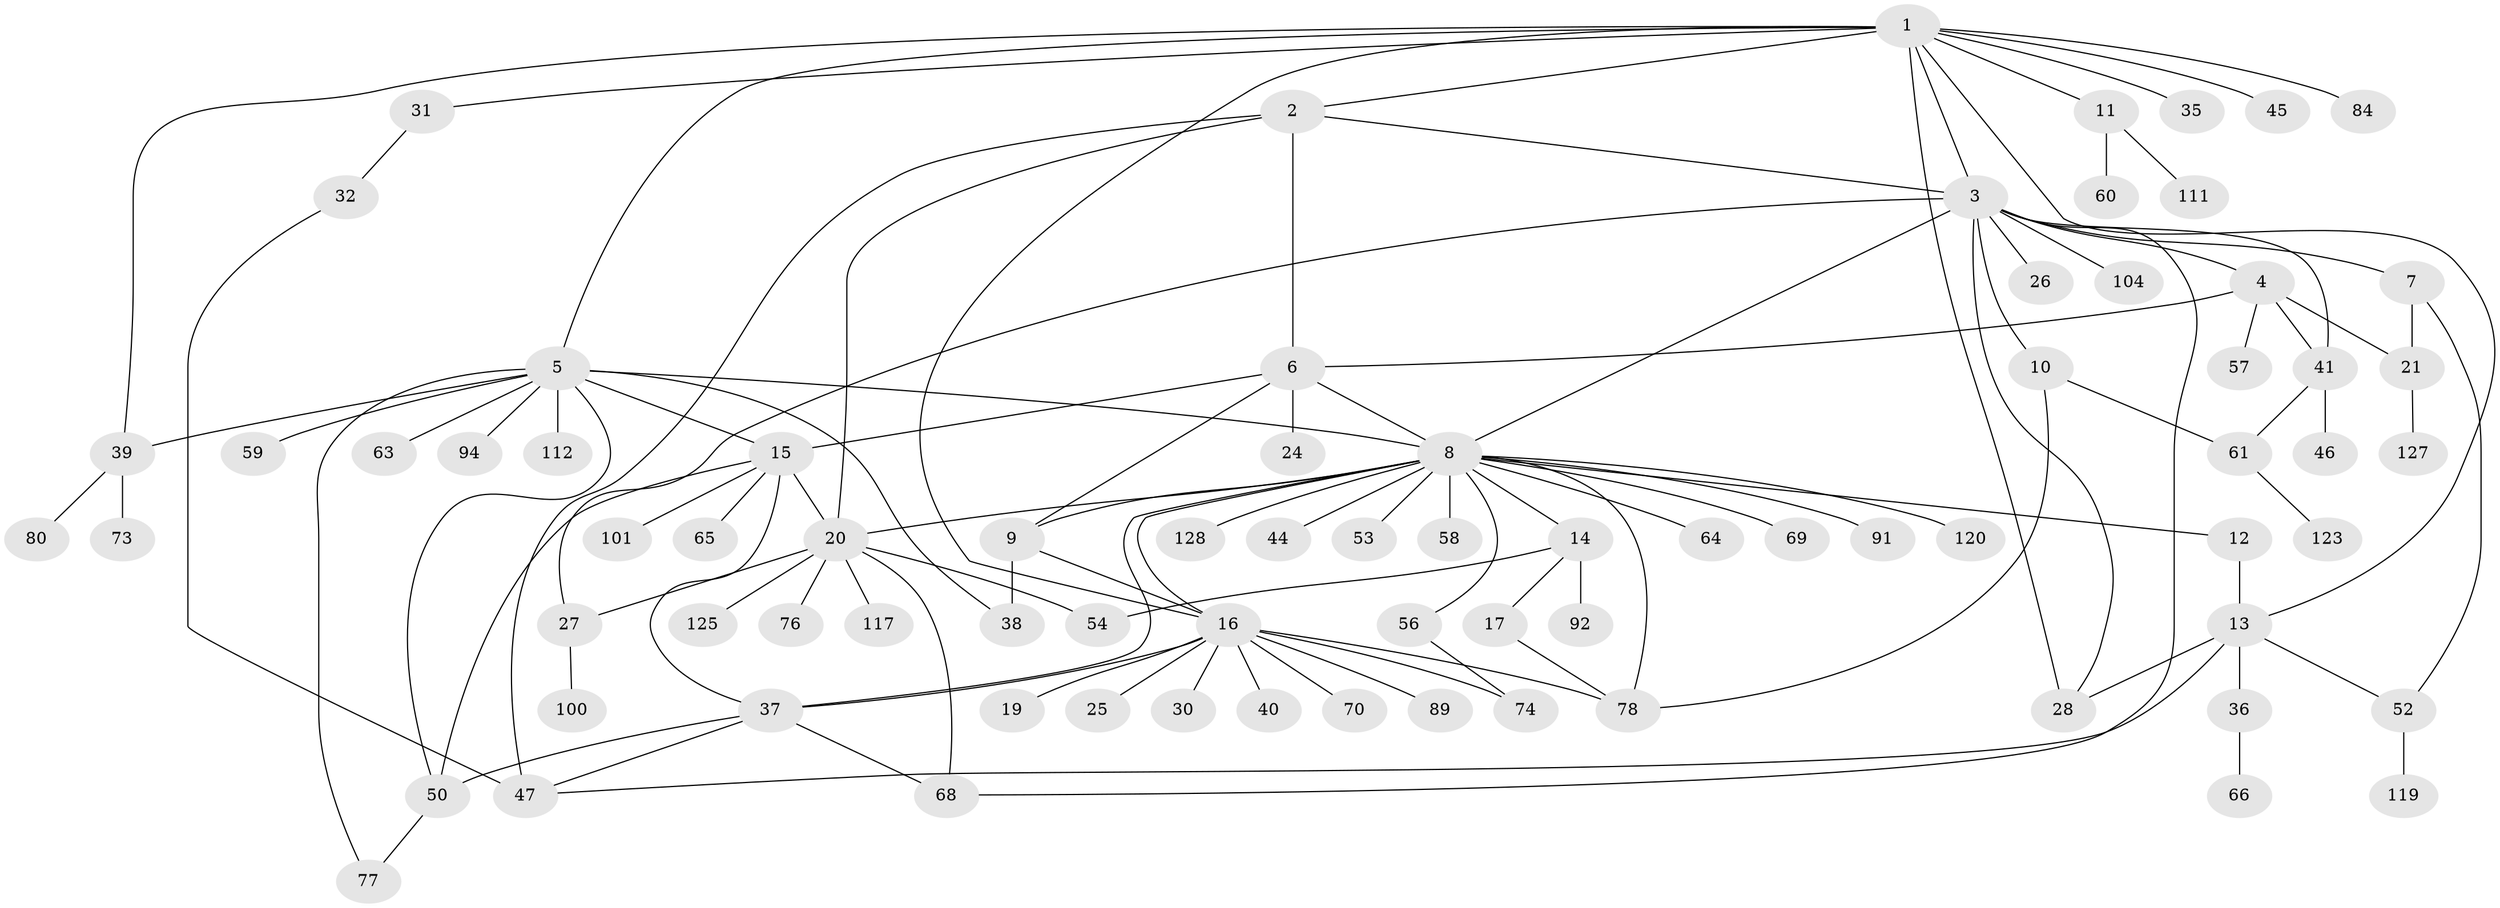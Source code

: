 // original degree distribution, {10: 0.015037593984962405, 5: 0.022556390977443608, 12: 0.015037593984962405, 11: 0.007518796992481203, 8: 0.007518796992481203, 3: 0.15789473684210525, 19: 0.007518796992481203, 6: 0.015037593984962405, 4: 0.07518796992481203, 2: 0.15037593984962405, 7: 0.015037593984962405, 1: 0.5112781954887218}
// Generated by graph-tools (version 1.1) at 2025/18/03/04/25 18:18:13]
// undirected, 79 vertices, 113 edges
graph export_dot {
graph [start="1"]
  node [color=gray90,style=filled];
  1 [super="+75"];
  2 [super="+23"];
  3;
  4;
  5;
  6 [super="+122+130"];
  7 [super="+81"];
  8 [super="+18"];
  9 [super="+93+131+114+86+72"];
  10 [super="+115"];
  11;
  12;
  13 [super="+49+34+88+96+126+113+110+102"];
  14;
  15;
  16 [super="+48+33"];
  17;
  19 [super="+67"];
  20 [super="+55+22"];
  21;
  24;
  25;
  26;
  27;
  28 [super="+29"];
  30;
  31;
  32 [super="+79"];
  35;
  36 [super="+51"];
  37 [super="+42"];
  38;
  39;
  40;
  41 [super="+103+129+90"];
  44;
  45;
  46;
  47;
  50 [super="+98"];
  52;
  53;
  54;
  56 [super="+95"];
  57;
  58 [super="+106"];
  59;
  60;
  61;
  63;
  64 [super="+105"];
  65;
  66;
  68 [super="+99+71"];
  69;
  70 [super="+121"];
  73;
  74;
  76;
  77;
  78 [super="+108"];
  80;
  84;
  89;
  91;
  92;
  94;
  100;
  101;
  104;
  111;
  112;
  117;
  119;
  120;
  123;
  125;
  127;
  128;
  1 -- 2;
  1 -- 5;
  1 -- 11;
  1 -- 13;
  1 -- 16;
  1 -- 31;
  1 -- 35;
  1 -- 45;
  1 -- 84;
  1 -- 3;
  1 -- 28;
  1 -- 39;
  2 -- 3;
  2 -- 47;
  2 -- 6;
  2 -- 20;
  3 -- 4;
  3 -- 7;
  3 -- 8;
  3 -- 10;
  3 -- 26;
  3 -- 27;
  3 -- 28;
  3 -- 41;
  3 -- 68;
  3 -- 104;
  4 -- 6;
  4 -- 21;
  4 -- 41;
  4 -- 57;
  5 -- 15;
  5 -- 38;
  5 -- 39;
  5 -- 50;
  5 -- 59;
  5 -- 63;
  5 -- 77;
  5 -- 94;
  5 -- 112;
  5 -- 8;
  6 -- 8;
  6 -- 15;
  6 -- 24;
  6 -- 9;
  7 -- 52;
  7 -- 21;
  8 -- 9;
  8 -- 12;
  8 -- 14;
  8 -- 16;
  8 -- 20;
  8 -- 44;
  8 -- 53;
  8 -- 56;
  8 -- 58;
  8 -- 64;
  8 -- 69;
  8 -- 91;
  8 -- 120;
  8 -- 128;
  8 -- 78;
  8 -- 37;
  9 -- 38;
  9 -- 16;
  10 -- 61;
  10 -- 78;
  11 -- 60;
  11 -- 111;
  12 -- 13;
  13 -- 28;
  13 -- 36;
  13 -- 52;
  13 -- 47;
  14 -- 17;
  14 -- 54;
  14 -- 92;
  15 -- 20;
  15 -- 37;
  15 -- 65;
  15 -- 101;
  15 -- 50;
  16 -- 19;
  16 -- 25;
  16 -- 30;
  16 -- 40;
  16 -- 70;
  16 -- 74;
  16 -- 89;
  16 -- 37;
  16 -- 78;
  17 -- 78;
  20 -- 117;
  20 -- 125;
  20 -- 27;
  20 -- 76;
  20 -- 54;
  20 -- 68;
  21 -- 127;
  27 -- 100;
  31 -- 32;
  32 -- 47;
  36 -- 66;
  37 -- 50;
  37 -- 68;
  37 -- 47;
  39 -- 73;
  39 -- 80;
  41 -- 46;
  41 -- 61;
  50 -- 77;
  52 -- 119;
  56 -- 74;
  61 -- 123;
}
